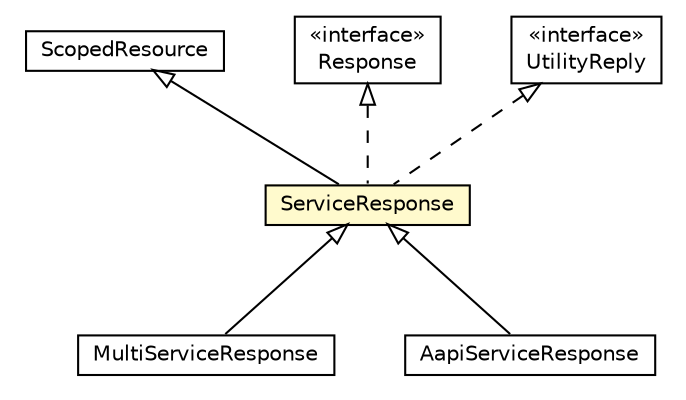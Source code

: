 #!/usr/local/bin/dot
#
# Class diagram 
# Generated by UMLGraph version R5_6-24-gf6e263 (http://www.umlgraph.org/)
#

digraph G {
	edge [fontname="Helvetica",fontsize=10,labelfontname="Helvetica",labelfontsize=10];
	node [fontname="Helvetica",fontsize=10,shape=plaintext];
	nodesep=0.25;
	ranksep=0.5;
	// org.universAAL.middleware.rdf.ScopedResource
	c379649 [label=<<table title="org.universAAL.middleware.rdf.ScopedResource" border="0" cellborder="1" cellspacing="0" cellpadding="2" port="p" href="../rdf/ScopedResource.html">
		<tr><td><table border="0" cellspacing="0" cellpadding="1">
<tr><td align="center" balign="center"> ScopedResource </td></tr>
		</table></td></tr>
		</table>>, URL="../rdf/ScopedResource.html", fontname="Helvetica", fontcolor="black", fontsize=10.0];
	// org.universAAL.middleware.bus.model.matchable.Response
	c379888 [label=<<table title="org.universAAL.middleware.bus.model.matchable.Response" border="0" cellborder="1" cellspacing="0" cellpadding="2" port="p" href="../bus/model/matchable/Response.html">
		<tr><td><table border="0" cellspacing="0" cellpadding="1">
<tr><td align="center" balign="center"> &#171;interface&#187; </td></tr>
<tr><td align="center" balign="center"> Response </td></tr>
		</table></td></tr>
		</table>>, URL="../bus/model/matchable/Response.html", fontname="Helvetica", fontcolor="black", fontsize=10.0];
	// org.universAAL.middleware.bus.model.matchable.UtilityReply
	c379894 [label=<<table title="org.universAAL.middleware.bus.model.matchable.UtilityReply" border="0" cellborder="1" cellspacing="0" cellpadding="2" port="p" href="../bus/model/matchable/UtilityReply.html">
		<tr><td><table border="0" cellspacing="0" cellpadding="1">
<tr><td align="center" balign="center"> &#171;interface&#187; </td></tr>
<tr><td align="center" balign="center"> UtilityReply </td></tr>
		</table></td></tr>
		</table>>, URL="../bus/model/matchable/UtilityReply.html", fontname="Helvetica", fontcolor="black", fontsize=10.0];
	// org.universAAL.middleware.service.MultiServiceResponse
	c379941 [label=<<table title="org.universAAL.middleware.service.MultiServiceResponse" border="0" cellborder="1" cellspacing="0" cellpadding="2" port="p" href="./MultiServiceResponse.html">
		<tr><td><table border="0" cellspacing="0" cellpadding="1">
<tr><td align="center" balign="center"> MultiServiceResponse </td></tr>
		</table></td></tr>
		</table>>, URL="./MultiServiceResponse.html", fontname="Helvetica", fontcolor="black", fontsize=10.0];
	// org.universAAL.middleware.service.ServiceResponse
	c379949 [label=<<table title="org.universAAL.middleware.service.ServiceResponse" border="0" cellborder="1" cellspacing="0" cellpadding="2" port="p" bgcolor="lemonChiffon" href="./ServiceResponse.html">
		<tr><td><table border="0" cellspacing="0" cellpadding="1">
<tr><td align="center" balign="center"> ServiceResponse </td></tr>
		</table></td></tr>
		</table>>, URL="./ServiceResponse.html", fontname="Helvetica", fontcolor="black", fontsize=10.0];
	// org.universAAL.middleware.service.aapi.AapiServiceResponse
	c379954 [label=<<table title="org.universAAL.middleware.service.aapi.AapiServiceResponse" border="0" cellborder="1" cellspacing="0" cellpadding="2" port="p" href="./aapi/AapiServiceResponse.html">
		<tr><td><table border="0" cellspacing="0" cellpadding="1">
<tr><td align="center" balign="center"> AapiServiceResponse </td></tr>
		</table></td></tr>
		</table>>, URL="./aapi/AapiServiceResponse.html", fontname="Helvetica", fontcolor="black", fontsize=10.0];
	//org.universAAL.middleware.service.MultiServiceResponse extends org.universAAL.middleware.service.ServiceResponse
	c379949:p -> c379941:p [dir=back,arrowtail=empty];
	//org.universAAL.middleware.service.ServiceResponse extends org.universAAL.middleware.rdf.ScopedResource
	c379649:p -> c379949:p [dir=back,arrowtail=empty];
	//org.universAAL.middleware.service.ServiceResponse implements org.universAAL.middleware.bus.model.matchable.Response
	c379888:p -> c379949:p [dir=back,arrowtail=empty,style=dashed];
	//org.universAAL.middleware.service.ServiceResponse implements org.universAAL.middleware.bus.model.matchable.UtilityReply
	c379894:p -> c379949:p [dir=back,arrowtail=empty,style=dashed];
	//org.universAAL.middleware.service.aapi.AapiServiceResponse extends org.universAAL.middleware.service.ServiceResponse
	c379949:p -> c379954:p [dir=back,arrowtail=empty];
}

